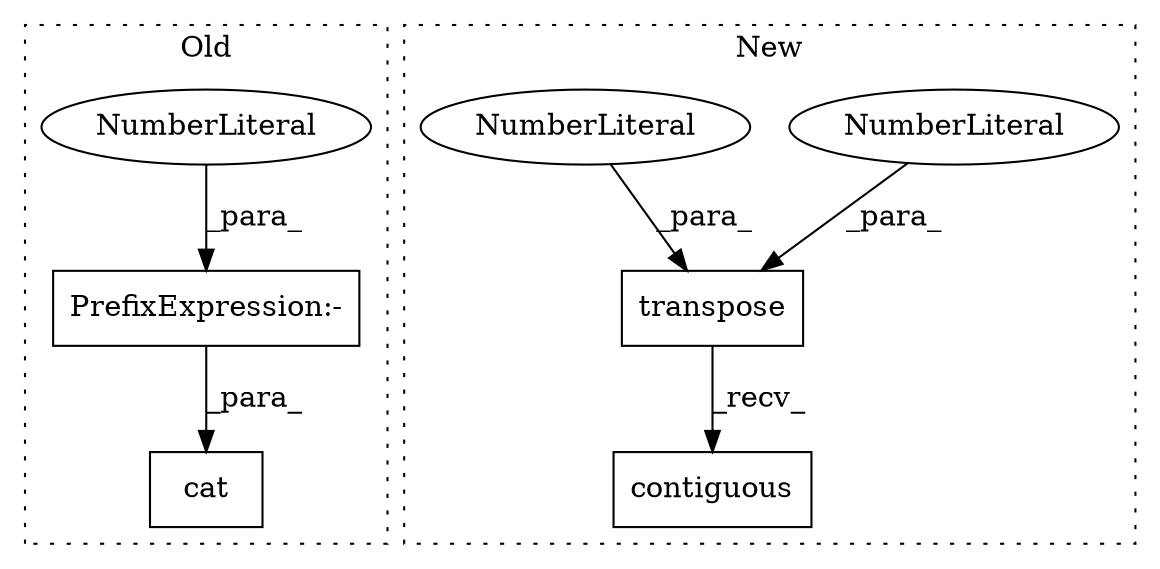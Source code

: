 digraph G {
subgraph cluster0 {
1 [label="cat" a="32" s="6084,6112" l="4,1" shape="box"];
6 [label="PrefixExpression:-" a="38" s="6110" l="1" shape="box"];
7 [label="NumberLiteral" a="34" s="6111" l="1" shape="ellipse"];
label = "Old";
style="dotted";
}
subgraph cluster1 {
2 [label="contiguous" a="32" s="5684" l="12" shape="box"];
3 [label="transpose" a="32" s="5669,5682" l="10,1" shape="box"];
4 [label="NumberLiteral" a="34" s="5681" l="1" shape="ellipse"];
5 [label="NumberLiteral" a="34" s="5679" l="1" shape="ellipse"];
label = "New";
style="dotted";
}
3 -> 2 [label="_recv_"];
4 -> 3 [label="_para_"];
5 -> 3 [label="_para_"];
6 -> 1 [label="_para_"];
7 -> 6 [label="_para_"];
}